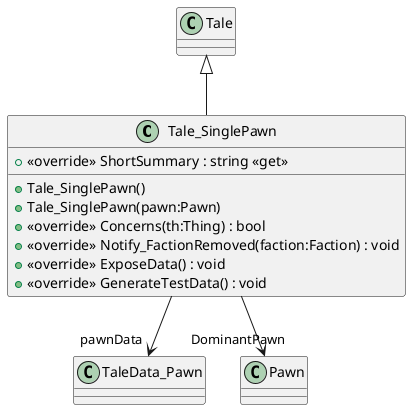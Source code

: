 @startuml
class Tale_SinglePawn {
    + <<override>> ShortSummary : string <<get>>
    + Tale_SinglePawn()
    + Tale_SinglePawn(pawn:Pawn)
    + <<override>> Concerns(th:Thing) : bool
    + <<override>> Notify_FactionRemoved(faction:Faction) : void
    + <<override>> ExposeData() : void
    + <<override>> GenerateTestData() : void
}
Tale <|-- Tale_SinglePawn
Tale_SinglePawn --> "pawnData" TaleData_Pawn
Tale_SinglePawn --> "DominantPawn" Pawn
@enduml

